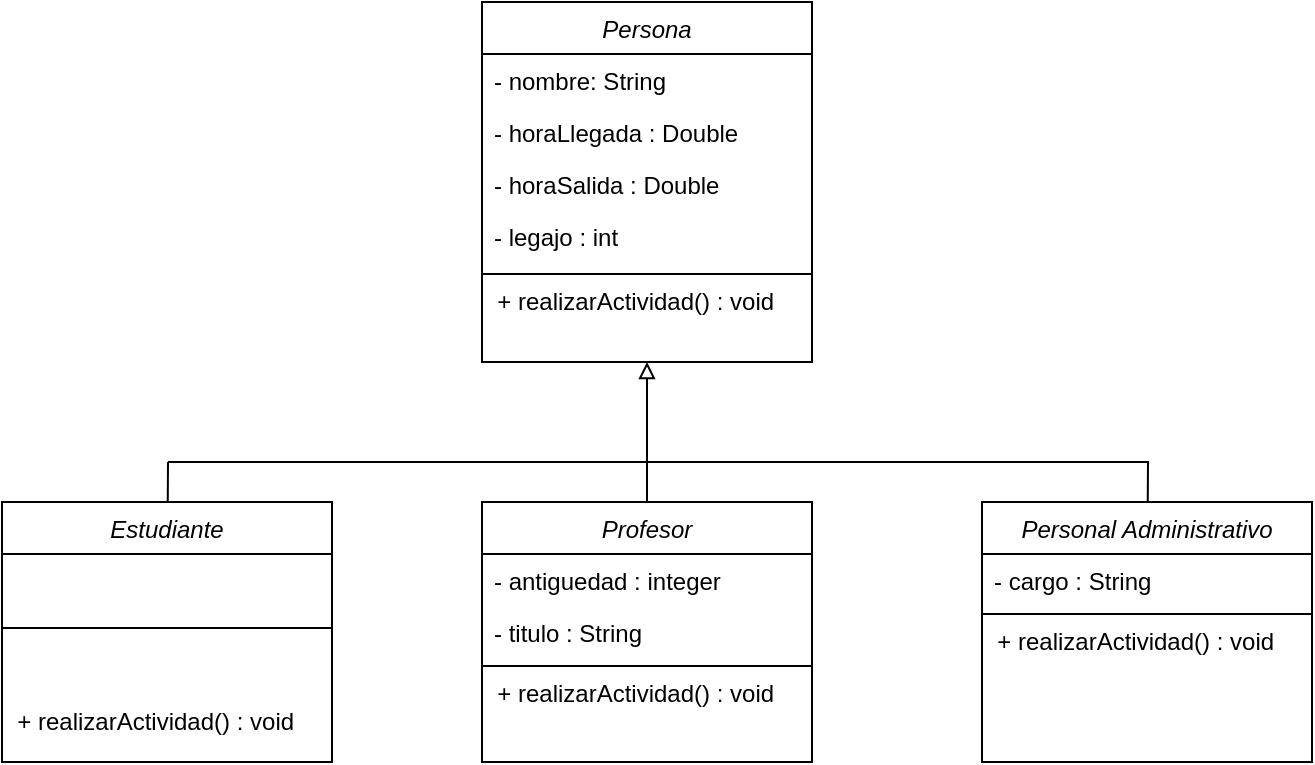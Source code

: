 <mxfile version="14.8.0" type="device"><diagram id="C5RBs43oDa-KdzZeNtuy" name="Page-1"><mxGraphModel dx="946" dy="535" grid="1" gridSize="10" guides="1" tooltips="1" connect="1" arrows="1" fold="1" page="1" pageScale="1" pageWidth="827" pageHeight="1169" math="0" shadow="0"><root><mxCell id="WIyWlLk6GJQsqaUBKTNV-0"/><mxCell id="WIyWlLk6GJQsqaUBKTNV-1" parent="WIyWlLk6GJQsqaUBKTNV-0"/><mxCell id="zkfFHV4jXpPFQw0GAbJ--0" value="Persona" style="swimlane;fontStyle=2;align=center;verticalAlign=top;childLayout=stackLayout;horizontal=1;startSize=26;horizontalStack=0;resizeParent=1;resizeLast=0;collapsible=1;marginBottom=0;rounded=0;shadow=0;strokeWidth=1;" parent="WIyWlLk6GJQsqaUBKTNV-1" vertex="1"><mxGeometry x="300" y="50" width="165" height="180" as="geometry"><mxRectangle x="230" y="140" width="160" height="26" as="alternateBounds"/></mxGeometry></mxCell><mxCell id="zkfFHV4jXpPFQw0GAbJ--1" value="- nombre: String" style="text;align=left;verticalAlign=top;spacingLeft=4;spacingRight=4;overflow=hidden;rotatable=0;points=[[0,0.5],[1,0.5]];portConstraint=eastwest;" parent="zkfFHV4jXpPFQw0GAbJ--0" vertex="1"><mxGeometry y="26" width="165" height="26" as="geometry"/></mxCell><mxCell id="zkfFHV4jXpPFQw0GAbJ--2" value="- horaLlegada : Double" style="text;align=left;verticalAlign=top;spacingLeft=4;spacingRight=4;overflow=hidden;rotatable=0;points=[[0,0.5],[1,0.5]];portConstraint=eastwest;rounded=0;shadow=0;html=0;" parent="zkfFHV4jXpPFQw0GAbJ--0" vertex="1"><mxGeometry y="52" width="165" height="26" as="geometry"/></mxCell><mxCell id="zkfFHV4jXpPFQw0GAbJ--3" value="- horaSalida : Double" style="text;align=left;verticalAlign=top;spacingLeft=4;spacingRight=4;overflow=hidden;rotatable=0;points=[[0,0.5],[1,0.5]];portConstraint=eastwest;rounded=0;shadow=0;html=0;" parent="zkfFHV4jXpPFQw0GAbJ--0" vertex="1"><mxGeometry y="78" width="165" height="26" as="geometry"/></mxCell><mxCell id="zkfFHV4jXpPFQw0GAbJ--5" value="- legajo : int" style="text;align=left;verticalAlign=top;spacingLeft=4;spacingRight=4;overflow=hidden;rotatable=0;points=[[0,0.5],[1,0.5]];portConstraint=eastwest;" parent="zkfFHV4jXpPFQw0GAbJ--0" vertex="1"><mxGeometry y="104" width="165" height="28" as="geometry"/></mxCell><mxCell id="zkfFHV4jXpPFQw0GAbJ--4" value="" style="line;html=1;strokeWidth=1;align=left;verticalAlign=middle;spacingTop=-1;spacingLeft=3;spacingRight=3;rotatable=0;labelPosition=right;points=[];portConstraint=eastwest;" parent="zkfFHV4jXpPFQw0GAbJ--0" vertex="1"><mxGeometry y="132" width="165" height="8" as="geometry"/></mxCell><mxCell id="JY6eaXjcrU4oJGzDEvYO-58" value="&lt;span style=&quot;text-align: left&quot;&gt;+ realizarActividad() : void&amp;nbsp; &amp;nbsp;&amp;nbsp;&lt;/span&gt;" style="text;html=1;align=center;verticalAlign=middle;resizable=0;points=[];autosize=1;strokeColor=none;" vertex="1" parent="zkfFHV4jXpPFQw0GAbJ--0"><mxGeometry y="140" width="165" height="20" as="geometry"/></mxCell><mxCell id="JY6eaXjcrU4oJGzDEvYO-85" style="edgeStyle=none;rounded=0;orthogonalLoop=1;jettySize=auto;html=1;startArrow=none;startFill=0;endArrow=none;endFill=0;sourcePerimeterSpacing=0;targetPerimeterSpacing=0;strokeColor=#000000;strokeWidth=1;" edge="1" parent="WIyWlLk6GJQsqaUBKTNV-1"><mxGeometry relative="1" as="geometry"><mxPoint x="143" y="280" as="targetPoint"/><mxPoint x="380" y="280" as="sourcePoint"/></mxGeometry></mxCell><mxCell id="JY6eaXjcrU4oJGzDEvYO-86" style="edgeStyle=none;rounded=0;orthogonalLoop=1;jettySize=auto;html=1;startArrow=none;startFill=0;endArrow=none;endFill=0;sourcePerimeterSpacing=0;targetPerimeterSpacing=0;strokeColor=#000000;strokeWidth=1;" edge="1" parent="WIyWlLk6GJQsqaUBKTNV-1" source="JY6eaXjcrU4oJGzDEvYO-59"><mxGeometry relative="1" as="geometry"><mxPoint x="143" y="280" as="targetPoint"/></mxGeometry></mxCell><mxCell id="JY6eaXjcrU4oJGzDEvYO-59" value="Estudiante" style="swimlane;fontStyle=2;align=center;verticalAlign=top;childLayout=stackLayout;horizontal=1;startSize=26;horizontalStack=0;resizeParent=1;resizeLast=0;collapsible=1;marginBottom=0;rounded=0;shadow=0;strokeWidth=1;" vertex="1" parent="WIyWlLk6GJQsqaUBKTNV-1"><mxGeometry x="60" y="300" width="165" height="130" as="geometry"><mxRectangle x="230" y="140" width="160" height="26" as="alternateBounds"/></mxGeometry></mxCell><mxCell id="JY6eaXjcrU4oJGzDEvYO-64" value="" style="line;html=1;strokeWidth=1;align=left;verticalAlign=middle;spacingTop=-1;spacingLeft=3;spacingRight=3;rotatable=0;labelPosition=right;points=[];portConstraint=eastwest;" vertex="1" parent="JY6eaXjcrU4oJGzDEvYO-59"><mxGeometry y="26" width="165" height="74" as="geometry"/></mxCell><mxCell id="JY6eaXjcrU4oJGzDEvYO-65" value="&lt;span style=&quot;text-align: left&quot;&gt;+ realizarActividad() : void&amp;nbsp; &amp;nbsp;&amp;nbsp;&lt;/span&gt;" style="text;html=1;align=center;verticalAlign=middle;resizable=0;points=[];autosize=1;strokeColor=none;" vertex="1" parent="JY6eaXjcrU4oJGzDEvYO-59"><mxGeometry y="100" width="165" height="20" as="geometry"/></mxCell><mxCell id="JY6eaXjcrU4oJGzDEvYO-80" style="edgeStyle=none;rounded=0;orthogonalLoop=1;jettySize=auto;html=1;entryX=0.5;entryY=1;entryDx=0;entryDy=0;startArrow=none;startFill=0;endArrow=block;endFill=0;sourcePerimeterSpacing=0;targetPerimeterSpacing=0;strokeColor=#000000;strokeWidth=1;" edge="1" parent="WIyWlLk6GJQsqaUBKTNV-1" source="JY6eaXjcrU4oJGzDEvYO-66" target="zkfFHV4jXpPFQw0GAbJ--0"><mxGeometry relative="1" as="geometry"/></mxCell><mxCell id="JY6eaXjcrU4oJGzDEvYO-66" value="Profesor" style="swimlane;fontStyle=2;align=center;verticalAlign=top;childLayout=stackLayout;horizontal=1;startSize=26;horizontalStack=0;resizeParent=1;resizeLast=0;collapsible=1;marginBottom=0;rounded=0;shadow=0;strokeWidth=1;" vertex="1" parent="WIyWlLk6GJQsqaUBKTNV-1"><mxGeometry x="300" y="300" width="165" height="130" as="geometry"><mxRectangle x="230" y="140" width="160" height="26" as="alternateBounds"/></mxGeometry></mxCell><mxCell id="JY6eaXjcrU4oJGzDEvYO-68" value="- antiguedad : integer" style="text;align=left;verticalAlign=top;spacingLeft=4;spacingRight=4;overflow=hidden;rotatable=0;points=[[0,0.5],[1,0.5]];portConstraint=eastwest;rounded=0;shadow=0;html=0;" vertex="1" parent="JY6eaXjcrU4oJGzDEvYO-66"><mxGeometry y="26" width="165" height="26" as="geometry"/></mxCell><mxCell id="JY6eaXjcrU4oJGzDEvYO-69" value="- titulo : String" style="text;align=left;verticalAlign=top;spacingLeft=4;spacingRight=4;overflow=hidden;rotatable=0;points=[[0,0.5],[1,0.5]];portConstraint=eastwest;rounded=0;shadow=0;html=0;" vertex="1" parent="JY6eaXjcrU4oJGzDEvYO-66"><mxGeometry y="52" width="165" height="26" as="geometry"/></mxCell><mxCell id="JY6eaXjcrU4oJGzDEvYO-71" value="" style="line;html=1;strokeWidth=1;align=left;verticalAlign=middle;spacingTop=-1;spacingLeft=3;spacingRight=3;rotatable=0;labelPosition=right;points=[];portConstraint=eastwest;" vertex="1" parent="JY6eaXjcrU4oJGzDEvYO-66"><mxGeometry y="78" width="165" height="8" as="geometry"/></mxCell><mxCell id="JY6eaXjcrU4oJGzDEvYO-72" value="&lt;span style=&quot;text-align: left&quot;&gt;+ realizarActividad() : void&amp;nbsp; &amp;nbsp;&amp;nbsp;&lt;/span&gt;" style="text;html=1;align=center;verticalAlign=middle;resizable=0;points=[];autosize=1;strokeColor=none;" vertex="1" parent="JY6eaXjcrU4oJGzDEvYO-66"><mxGeometry y="86" width="165" height="20" as="geometry"/></mxCell><mxCell id="JY6eaXjcrU4oJGzDEvYO-82" style="edgeStyle=none;rounded=0;orthogonalLoop=1;jettySize=auto;html=1;startArrow=none;startFill=0;endArrow=none;endFill=0;sourcePerimeterSpacing=0;targetPerimeterSpacing=0;strokeColor=#000000;strokeWidth=1;" edge="1" parent="WIyWlLk6GJQsqaUBKTNV-1" source="JY6eaXjcrU4oJGzDEvYO-73"><mxGeometry relative="1" as="geometry"><mxPoint x="380" y="280" as="targetPoint"/><Array as="points"><mxPoint x="633" y="280"/></Array></mxGeometry></mxCell><mxCell id="JY6eaXjcrU4oJGzDEvYO-73" value="Personal Administrativo&#10;" style="swimlane;fontStyle=2;align=center;verticalAlign=top;childLayout=stackLayout;horizontal=1;startSize=26;horizontalStack=0;resizeParent=1;resizeLast=0;collapsible=1;marginBottom=0;rounded=0;shadow=0;strokeWidth=1;" vertex="1" parent="WIyWlLk6GJQsqaUBKTNV-1"><mxGeometry x="550" y="300" width="165" height="130" as="geometry"><mxRectangle x="230" y="140" width="160" height="26" as="alternateBounds"/></mxGeometry></mxCell><mxCell id="JY6eaXjcrU4oJGzDEvYO-75" value="- cargo : String" style="text;align=left;verticalAlign=top;spacingLeft=4;spacingRight=4;overflow=hidden;rotatable=0;points=[[0,0.5],[1,0.5]];portConstraint=eastwest;rounded=0;shadow=0;html=0;" vertex="1" parent="JY6eaXjcrU4oJGzDEvYO-73"><mxGeometry y="26" width="165" height="26" as="geometry"/></mxCell><mxCell id="JY6eaXjcrU4oJGzDEvYO-78" value="" style="line;html=1;strokeWidth=1;align=left;verticalAlign=middle;spacingTop=-1;spacingLeft=3;spacingRight=3;rotatable=0;labelPosition=right;points=[];portConstraint=eastwest;" vertex="1" parent="JY6eaXjcrU4oJGzDEvYO-73"><mxGeometry y="52" width="165" height="8" as="geometry"/></mxCell><mxCell id="JY6eaXjcrU4oJGzDEvYO-79" value="&lt;span style=&quot;text-align: left&quot;&gt;+ realizarActividad() : void&amp;nbsp; &amp;nbsp;&amp;nbsp;&lt;/span&gt;" style="text;html=1;align=center;verticalAlign=middle;resizable=0;points=[];autosize=1;strokeColor=none;" vertex="1" parent="JY6eaXjcrU4oJGzDEvYO-73"><mxGeometry y="60" width="165" height="20" as="geometry"/></mxCell><mxCell id="JY6eaXjcrU4oJGzDEvYO-88" value="&lt;blockquote style=&quot;margin: 0 0 0 40px ; border: none ; padding: 0px&quot;&gt;&lt;br&gt;&lt;/blockquote&gt;" style="text;html=1;align=center;verticalAlign=middle;resizable=0;points=[];autosize=1;strokeColor=none;" vertex="1" parent="WIyWlLk6GJQsqaUBKTNV-1"><mxGeometry x="60" y="330" width="60" height="20" as="geometry"/></mxCell></root></mxGraphModel></diagram></mxfile>